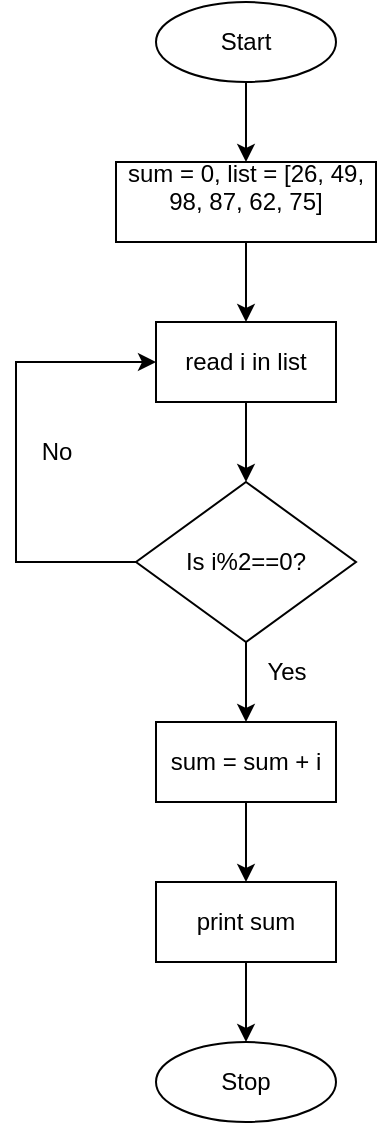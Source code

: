 <mxfile version="24.7.8">
  <diagram name="Page-1" id="vV6NU0P4ZQp-_WoSECo8">
    <mxGraphModel dx="1426" dy="757" grid="1" gridSize="10" guides="1" tooltips="1" connect="1" arrows="1" fold="1" page="1" pageScale="1" pageWidth="850" pageHeight="1100" math="0" shadow="0">
      <root>
        <mxCell id="0" />
        <mxCell id="1" parent="0" />
        <mxCell id="8pfaWsYJm06sZ0pLLKBw-6" style="edgeStyle=orthogonalEdgeStyle;rounded=0;orthogonalLoop=1;jettySize=auto;html=1;entryX=0.5;entryY=0;entryDx=0;entryDy=0;" edge="1" parent="1" source="8pfaWsYJm06sZ0pLLKBw-2" target="8pfaWsYJm06sZ0pLLKBw-3">
          <mxGeometry relative="1" as="geometry" />
        </mxCell>
        <mxCell id="8pfaWsYJm06sZ0pLLKBw-2" value="Start" style="ellipse;whiteSpace=wrap;html=1;" vertex="1" parent="1">
          <mxGeometry x="380" width="90" height="40" as="geometry" />
        </mxCell>
        <mxCell id="8pfaWsYJm06sZ0pLLKBw-23" style="edgeStyle=orthogonalEdgeStyle;rounded=0;orthogonalLoop=1;jettySize=auto;html=1;entryX=0.5;entryY=0;entryDx=0;entryDy=0;" edge="1" parent="1" source="8pfaWsYJm06sZ0pLLKBw-3">
          <mxGeometry relative="1" as="geometry">
            <mxPoint x="425" y="160" as="targetPoint" />
          </mxGeometry>
        </mxCell>
        <mxCell id="8pfaWsYJm06sZ0pLLKBw-3" value="sum = 0,&amp;nbsp;&lt;span style=&quot;background-color: initial;&quot;&gt;list = [26, 49, 98, 87, 62, 75]&lt;/span&gt;&lt;div&gt;&lt;span style=&quot;background-color: initial;&quot;&gt;&lt;br&gt;&lt;/span&gt;&lt;/div&gt;" style="rounded=0;whiteSpace=wrap;html=1;" vertex="1" parent="1">
          <mxGeometry x="360" y="80" width="130" height="40" as="geometry" />
        </mxCell>
        <mxCell id="8pfaWsYJm06sZ0pLLKBw-16" style="edgeStyle=orthogonalEdgeStyle;rounded=0;orthogonalLoop=1;jettySize=auto;html=1;entryX=0.5;entryY=0;entryDx=0;entryDy=0;" edge="1" parent="1" source="8pfaWsYJm06sZ0pLLKBw-5" target="8pfaWsYJm06sZ0pLLKBw-9">
          <mxGeometry relative="1" as="geometry">
            <Array as="points">
              <mxPoint x="425" y="360" />
              <mxPoint x="425" y="360" />
            </Array>
          </mxGeometry>
        </mxCell>
        <mxCell id="8pfaWsYJm06sZ0pLLKBw-30" style="edgeStyle=orthogonalEdgeStyle;rounded=0;orthogonalLoop=1;jettySize=auto;html=1;entryX=0;entryY=0.5;entryDx=0;entryDy=0;" edge="1" parent="1" source="8pfaWsYJm06sZ0pLLKBw-5" target="8pfaWsYJm06sZ0pLLKBw-29">
          <mxGeometry relative="1" as="geometry">
            <Array as="points">
              <mxPoint x="310" y="280" />
              <mxPoint x="310" y="180" />
            </Array>
          </mxGeometry>
        </mxCell>
        <mxCell id="8pfaWsYJm06sZ0pLLKBw-5" value="Is i%2==0?" style="rhombus;whiteSpace=wrap;html=1;" vertex="1" parent="1">
          <mxGeometry x="370" y="240" width="110" height="80" as="geometry" />
        </mxCell>
        <mxCell id="8pfaWsYJm06sZ0pLLKBw-33" style="edgeStyle=orthogonalEdgeStyle;rounded=0;orthogonalLoop=1;jettySize=auto;html=1;entryX=0.5;entryY=0;entryDx=0;entryDy=0;" edge="1" parent="1" source="8pfaWsYJm06sZ0pLLKBw-9" target="8pfaWsYJm06sZ0pLLKBw-32">
          <mxGeometry relative="1" as="geometry" />
        </mxCell>
        <mxCell id="8pfaWsYJm06sZ0pLLKBw-9" value="&lt;div&gt;&lt;span style=&quot;background-color: initial;&quot;&gt;sum = sum + i&lt;/span&gt;&lt;/div&gt;" style="rounded=0;whiteSpace=wrap;html=1;" vertex="1" parent="1">
          <mxGeometry x="380" y="360" width="90" height="40" as="geometry" />
        </mxCell>
        <mxCell id="8pfaWsYJm06sZ0pLLKBw-11" value="Yes" style="text;html=1;align=center;verticalAlign=middle;resizable=0;points=[];autosize=1;strokeColor=none;fillColor=none;" vertex="1" parent="1">
          <mxGeometry x="425" y="320" width="40" height="30" as="geometry" />
        </mxCell>
        <mxCell id="8pfaWsYJm06sZ0pLLKBw-12" value="No" style="text;html=1;align=center;verticalAlign=middle;resizable=0;points=[];autosize=1;strokeColor=none;fillColor=none;" vertex="1" parent="1">
          <mxGeometry x="310" y="210" width="40" height="30" as="geometry" />
        </mxCell>
        <mxCell id="8pfaWsYJm06sZ0pLLKBw-21" value="" style="edgeStyle=orthogonalEdgeStyle;rounded=0;orthogonalLoop=1;jettySize=auto;html=1;" edge="1" parent="1" target="8pfaWsYJm06sZ0pLLKBw-20">
          <mxGeometry relative="1" as="geometry">
            <mxPoint x="425" y="520" as="sourcePoint" />
          </mxGeometry>
        </mxCell>
        <mxCell id="8pfaWsYJm06sZ0pLLKBw-20" value="Stop" style="ellipse;whiteSpace=wrap;html=1;" vertex="1" parent="1">
          <mxGeometry x="380" y="520" width="90" height="40" as="geometry" />
        </mxCell>
        <mxCell id="8pfaWsYJm06sZ0pLLKBw-31" style="edgeStyle=orthogonalEdgeStyle;rounded=0;orthogonalLoop=1;jettySize=auto;html=1;entryX=0.5;entryY=0;entryDx=0;entryDy=0;" edge="1" parent="1" source="8pfaWsYJm06sZ0pLLKBw-29" target="8pfaWsYJm06sZ0pLLKBw-5">
          <mxGeometry relative="1" as="geometry" />
        </mxCell>
        <mxCell id="8pfaWsYJm06sZ0pLLKBw-29" value="&lt;div&gt;&lt;span style=&quot;background-color: initial;&quot;&gt;read i in list&lt;/span&gt;&lt;/div&gt;" style="rounded=0;whiteSpace=wrap;html=1;" vertex="1" parent="1">
          <mxGeometry x="380" y="160" width="90" height="40" as="geometry" />
        </mxCell>
        <mxCell id="8pfaWsYJm06sZ0pLLKBw-34" value="" style="edgeStyle=orthogonalEdgeStyle;rounded=0;orthogonalLoop=1;jettySize=auto;html=1;" edge="1" parent="1" source="8pfaWsYJm06sZ0pLLKBw-32" target="8pfaWsYJm06sZ0pLLKBw-20">
          <mxGeometry relative="1" as="geometry" />
        </mxCell>
        <mxCell id="8pfaWsYJm06sZ0pLLKBw-32" value="&lt;div&gt;&lt;span style=&quot;background-color: initial;&quot;&gt;print sum&lt;/span&gt;&lt;/div&gt;" style="rounded=0;whiteSpace=wrap;html=1;" vertex="1" parent="1">
          <mxGeometry x="380" y="440" width="90" height="40" as="geometry" />
        </mxCell>
      </root>
    </mxGraphModel>
  </diagram>
</mxfile>
